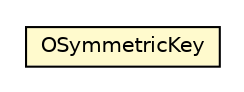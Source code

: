 #!/usr/local/bin/dot
#
# Class diagram 
# Generated by UMLGraph version R5_6-24-gf6e263 (http://www.umlgraph.org/)
#

digraph G {
	edge [fontname="Helvetica",fontsize=10,labelfontname="Helvetica",labelfontsize=10];
	node [fontname="Helvetica",fontsize=10,shape=plaintext];
	nodesep=0.25;
	ranksep=0.5;
	// com.orientechnologies.orient.core.security.symmetrickey.OSymmetricKey
	c4122408 [label=<<table title="com.orientechnologies.orient.core.security.symmetrickey.OSymmetricKey" border="0" cellborder="1" cellspacing="0" cellpadding="2" port="p" bgcolor="lemonChiffon" href="./OSymmetricKey.html">
		<tr><td><table border="0" cellspacing="0" cellpadding="1">
<tr><td align="center" balign="center"> OSymmetricKey </td></tr>
		</table></td></tr>
		</table>>, URL="./OSymmetricKey.html", fontname="Helvetica", fontcolor="black", fontsize=10.0];
}

